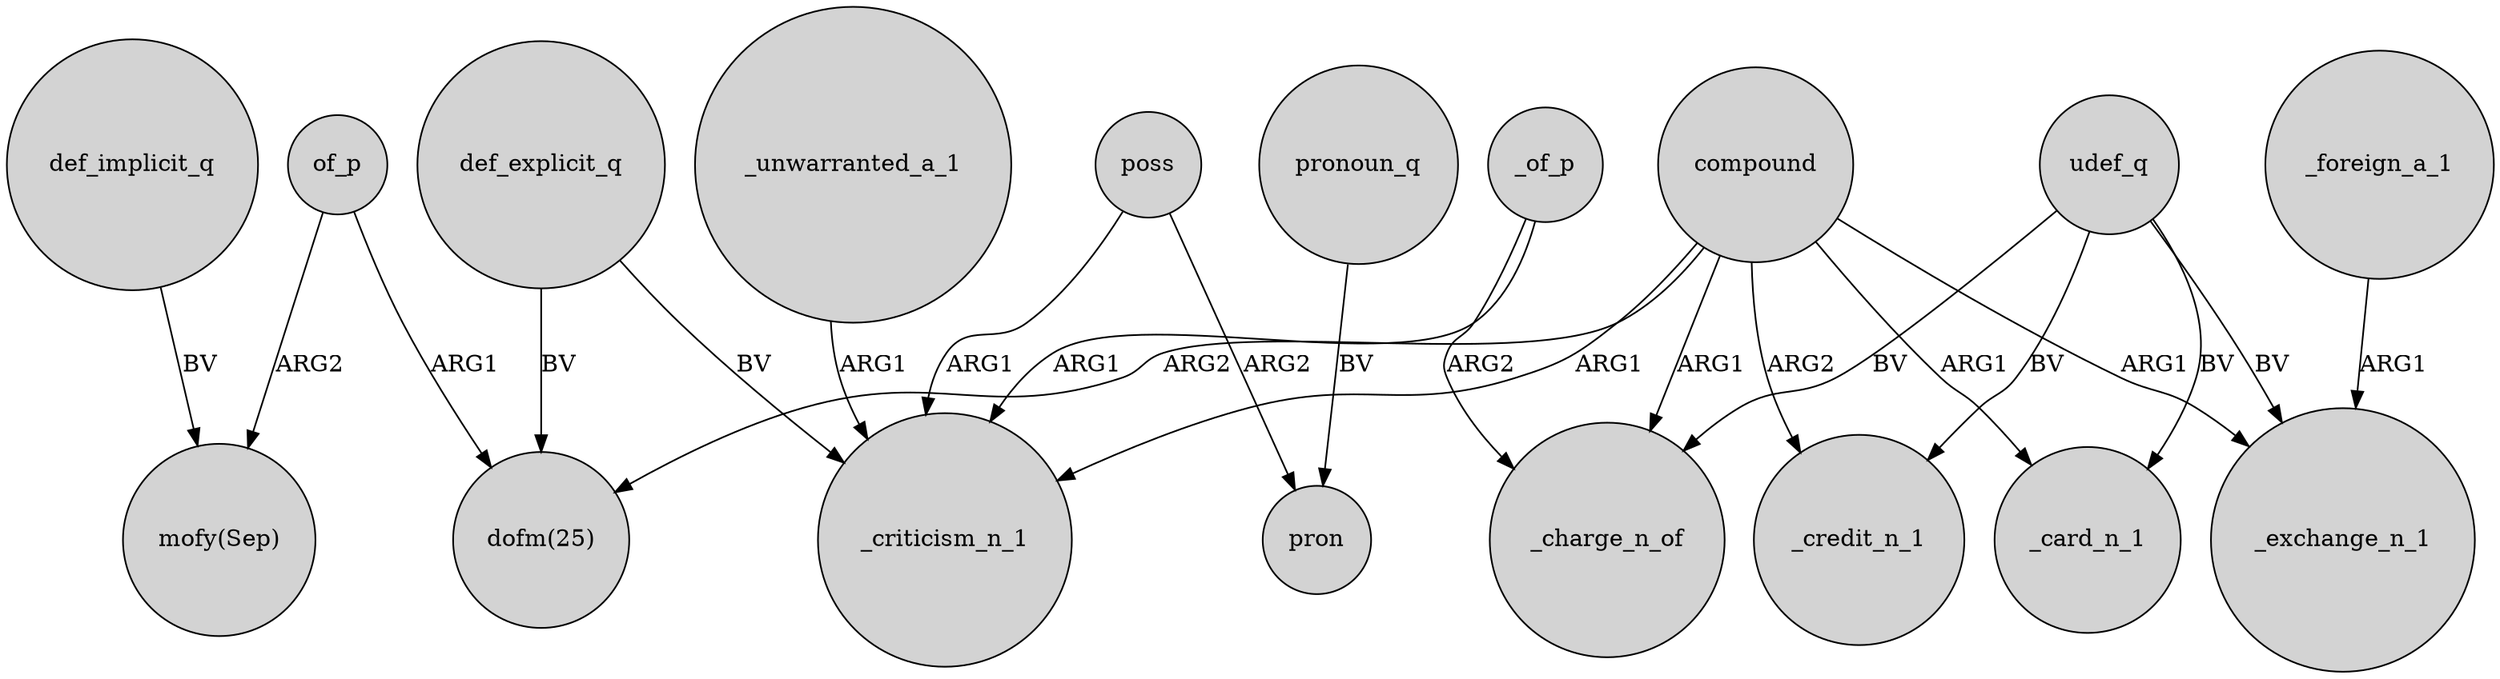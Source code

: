 digraph {
	node [shape=circle style=filled]
	compound -> "dofm(25)" [label=ARG2]
	_unwarranted_a_1 -> _criticism_n_1 [label=ARG1]
	compound -> _criticism_n_1 [label=ARG1]
	poss -> pron [label=ARG2]
	udef_q -> _credit_n_1 [label=BV]
	_foreign_a_1 -> _exchange_n_1 [label=ARG1]
	compound -> _credit_n_1 [label=ARG2]
	of_p -> "mofy(Sep)" [label=ARG2]
	udef_q -> _charge_n_of [label=BV]
	udef_q -> _card_n_1 [label=BV]
	def_explicit_q -> "dofm(25)" [label=BV]
	def_explicit_q -> _criticism_n_1 [label=BV]
	compound -> _card_n_1 [label=ARG1]
	pronoun_q -> pron [label=BV]
	poss -> _criticism_n_1 [label=ARG1]
	compound -> _exchange_n_1 [label=ARG1]
	compound -> _charge_n_of [label=ARG1]
	def_implicit_q -> "mofy(Sep)" [label=BV]
	_of_p -> _charge_n_of [label=ARG2]
	of_p -> "dofm(25)" [label=ARG1]
	_of_p -> _criticism_n_1 [label=ARG1]
	udef_q -> _exchange_n_1 [label=BV]
}
